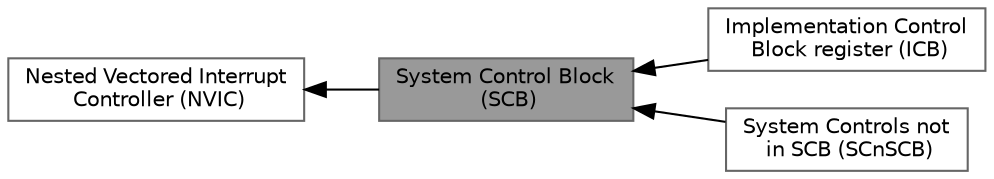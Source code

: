 digraph "System Control Block (SCB)"
{
 // LATEX_PDF_SIZE
  bgcolor="transparent";
  edge [fontname=Helvetica,fontsize=10,labelfontname=Helvetica,labelfontsize=10];
  node [fontname=Helvetica,fontsize=10,shape=box,height=0.2,width=0.4];
  rankdir=LR;
  Node4 [id="Node000004",label="Implementation Control\l Block register (ICB)",height=0.2,width=0.4,color="grey40", fillcolor="white", style="filled",URL="$group__CMSIS__ICB.html",tooltip="Type definitions for the Implementation Control Block Register."];
  Node2 [id="Node000002",label="Nested Vectored Interrupt\l Controller (NVIC)",height=0.2,width=0.4,color="grey40", fillcolor="white", style="filled",URL="$group__CMSIS__NVIC.html",tooltip="Type definitions for the NVIC Registers."];
  Node1 [id="Node000001",label="System Control Block\l (SCB)",height=0.2,width=0.4,color="gray40", fillcolor="grey60", style="filled", fontcolor="black",tooltip="Type definitions for the System Control Block Registers."];
  Node3 [id="Node000003",label="System Controls not\l in SCB (SCnSCB)",height=0.2,width=0.4,color="grey40", fillcolor="white", style="filled",URL="$group__CMSIS__SCnSCB.html",tooltip="Type definitions for the System Control and ID Register not in the SCB."];
  Node2->Node1 [shape=plaintext, dir="back", style="solid"];
  Node1->Node3 [shape=plaintext, dir="back", style="solid"];
  Node1->Node4 [shape=plaintext, dir="back", style="solid"];
}
